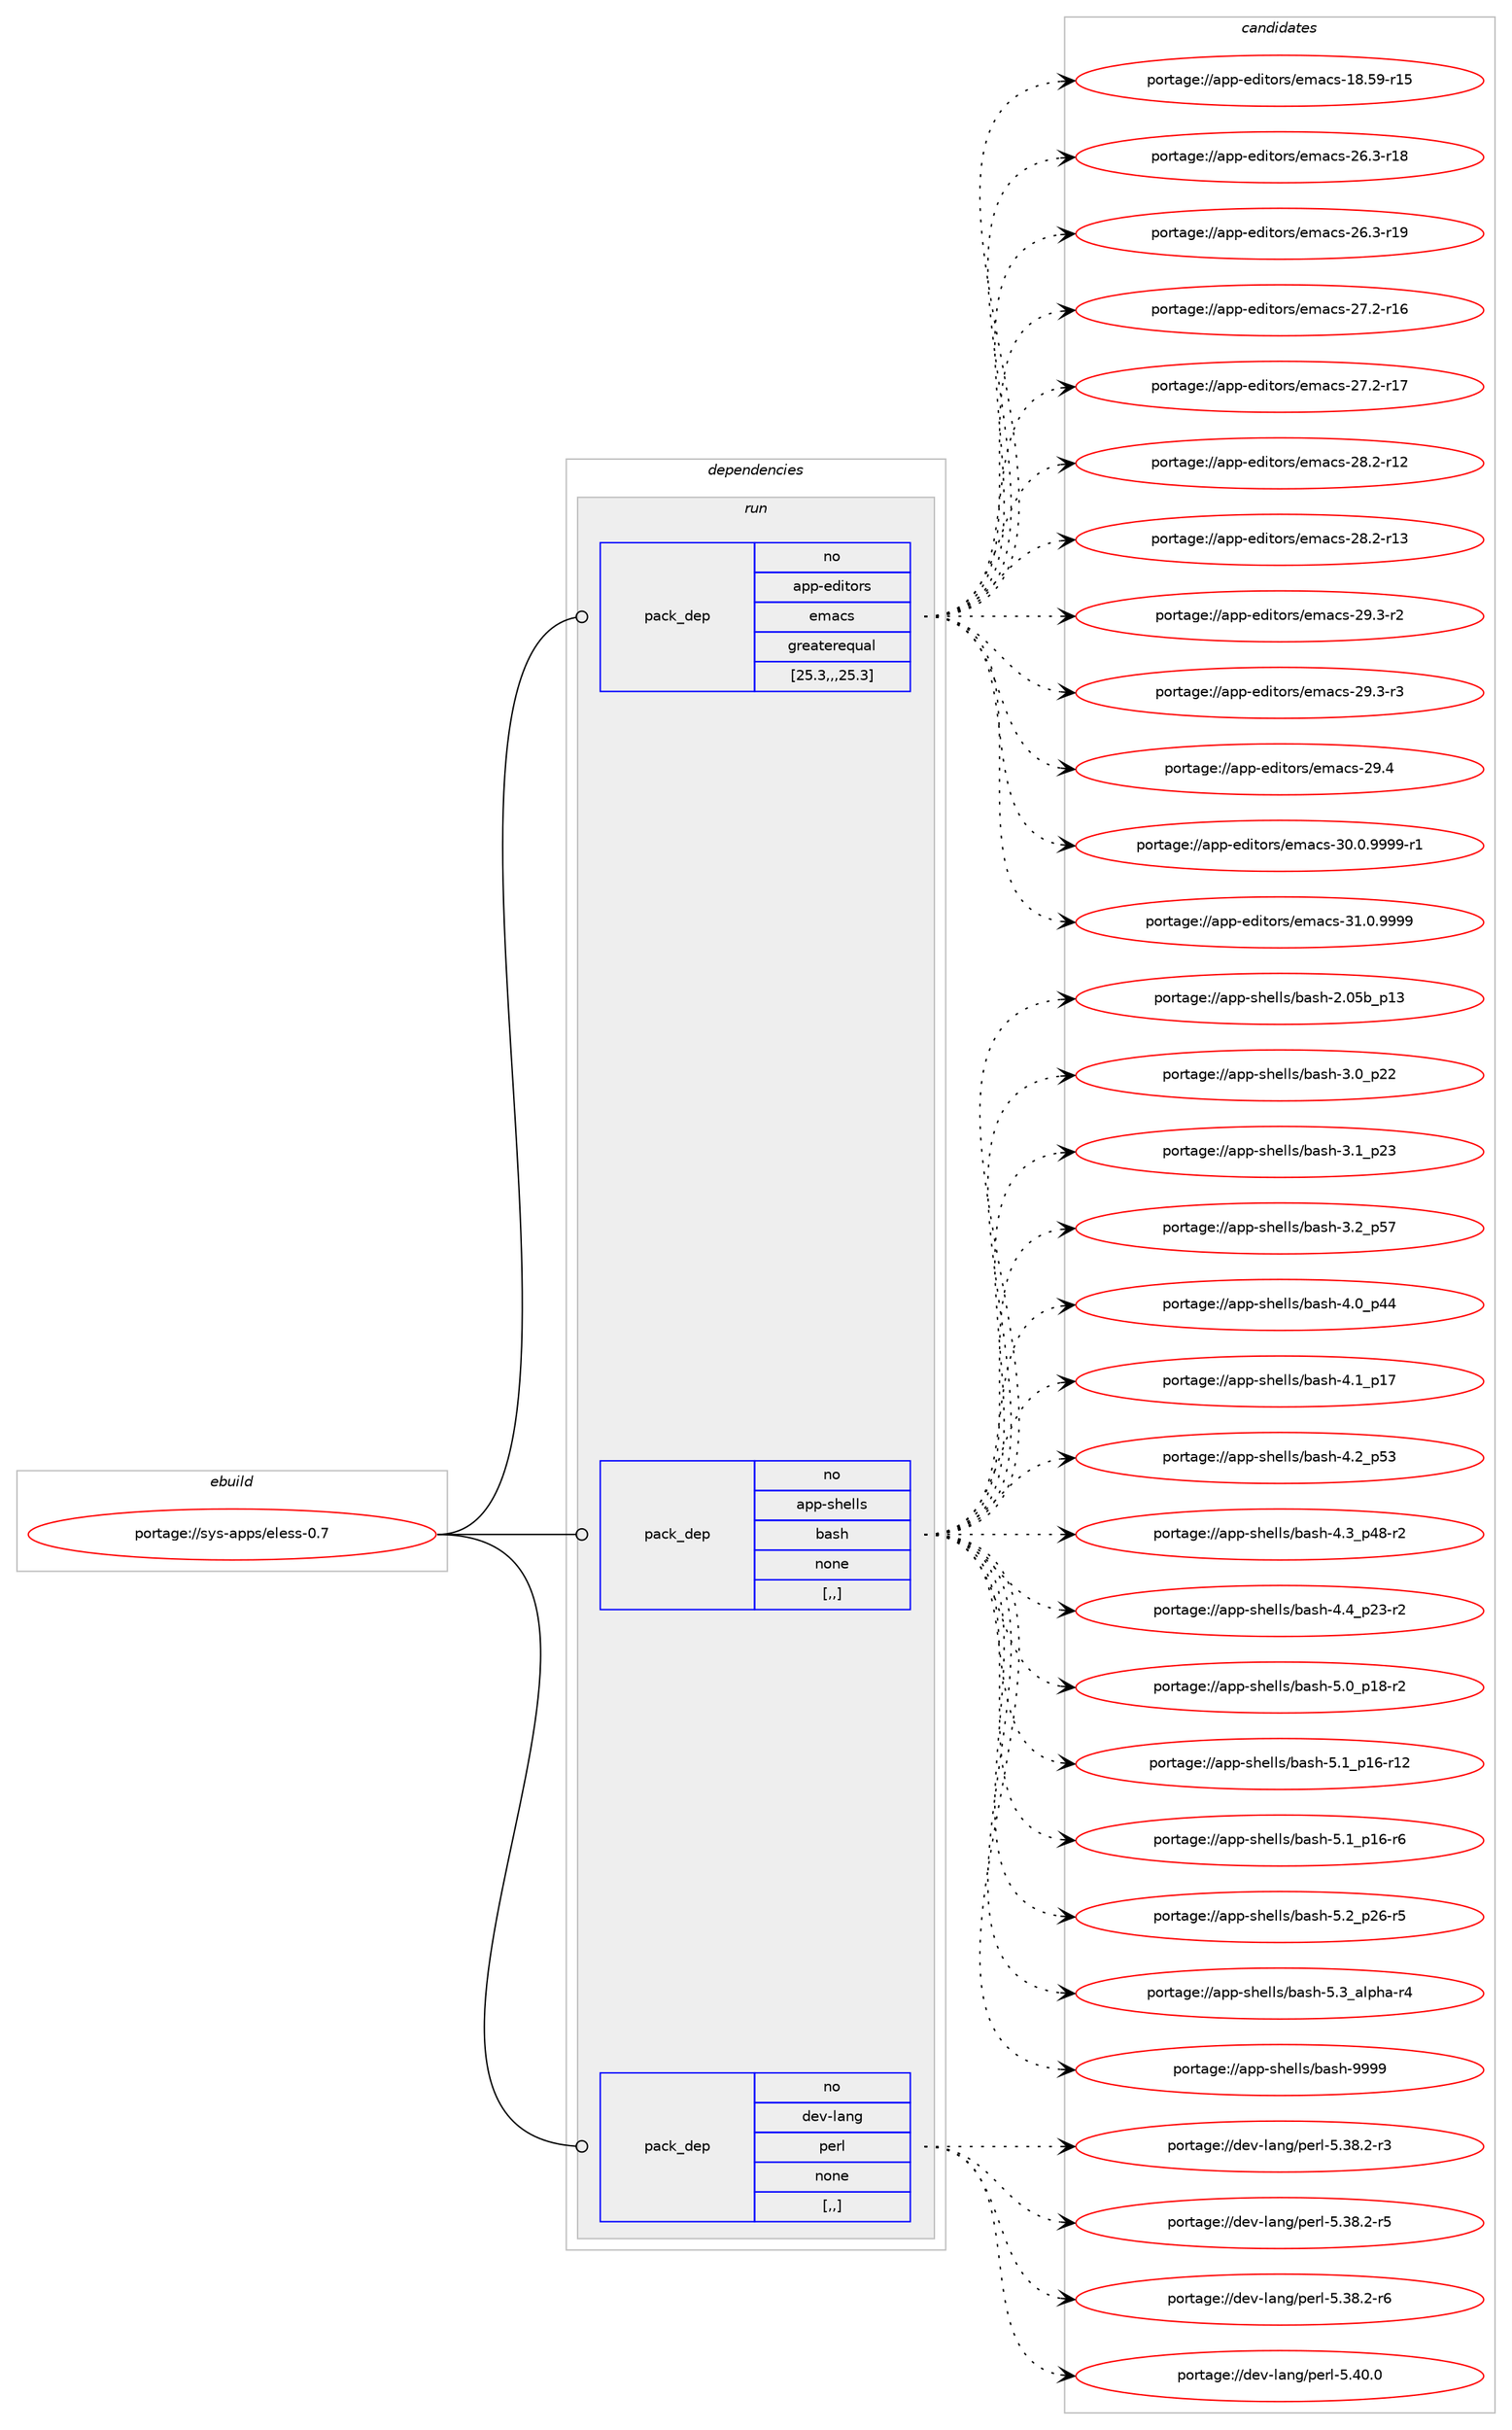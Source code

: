 digraph prolog {

# *************
# Graph options
# *************

newrank=true;
concentrate=true;
compound=true;
graph [rankdir=LR,fontname=Helvetica,fontsize=10,ranksep=1.5];#, ranksep=2.5, nodesep=0.2];
edge  [arrowhead=vee];
node  [fontname=Helvetica,fontsize=10];

# **********
# The ebuild
# **********

subgraph cluster_leftcol {
color=gray;
rank=same;
label=<<i>ebuild</i>>;
id [label="portage://sys-apps/eless-0.7", color=red, width=4, href="../sys-apps/eless-0.7.svg"];
}

# ****************
# The dependencies
# ****************

subgraph cluster_midcol {
color=gray;
label=<<i>dependencies</i>>;
subgraph cluster_compile {
fillcolor="#eeeeee";
style=filled;
label=<<i>compile</i>>;
}
subgraph cluster_compileandrun {
fillcolor="#eeeeee";
style=filled;
label=<<i>compile and run</i>>;
}
subgraph cluster_run {
fillcolor="#eeeeee";
style=filled;
label=<<i>run</i>>;
subgraph pack298674 {
dependency409495 [label=<<TABLE BORDER="0" CELLBORDER="1" CELLSPACING="0" CELLPADDING="4" WIDTH="220"><TR><TD ROWSPAN="6" CELLPADDING="30">pack_dep</TD></TR><TR><TD WIDTH="110">no</TD></TR><TR><TD>app-editors</TD></TR><TR><TD>emacs</TD></TR><TR><TD>greaterequal</TD></TR><TR><TD>[25.3,,,25.3]</TD></TR></TABLE>>, shape=none, color=blue];
}
id:e -> dependency409495:w [weight=20,style="solid",arrowhead="odot"];
subgraph pack298675 {
dependency409496 [label=<<TABLE BORDER="0" CELLBORDER="1" CELLSPACING="0" CELLPADDING="4" WIDTH="220"><TR><TD ROWSPAN="6" CELLPADDING="30">pack_dep</TD></TR><TR><TD WIDTH="110">no</TD></TR><TR><TD>app-shells</TD></TR><TR><TD>bash</TD></TR><TR><TD>none</TD></TR><TR><TD>[,,]</TD></TR></TABLE>>, shape=none, color=blue];
}
id:e -> dependency409496:w [weight=20,style="solid",arrowhead="odot"];
subgraph pack298676 {
dependency409497 [label=<<TABLE BORDER="0" CELLBORDER="1" CELLSPACING="0" CELLPADDING="4" WIDTH="220"><TR><TD ROWSPAN="6" CELLPADDING="30">pack_dep</TD></TR><TR><TD WIDTH="110">no</TD></TR><TR><TD>dev-lang</TD></TR><TR><TD>perl</TD></TR><TR><TD>none</TD></TR><TR><TD>[,,]</TD></TR></TABLE>>, shape=none, color=blue];
}
id:e -> dependency409497:w [weight=20,style="solid",arrowhead="odot"];
}
}

# **************
# The candidates
# **************

subgraph cluster_choices {
rank=same;
color=gray;
label=<<i>candidates</i>>;

subgraph choice298674 {
color=black;
nodesep=1;
choice9711211245101100105116111114115471011099799115454956465357451144953 [label="portage://app-editors/emacs-18.59-r15", color=red, width=4,href="../app-editors/emacs-18.59-r15.svg"];
choice97112112451011001051161111141154710110997991154550544651451144956 [label="portage://app-editors/emacs-26.3-r18", color=red, width=4,href="../app-editors/emacs-26.3-r18.svg"];
choice97112112451011001051161111141154710110997991154550544651451144957 [label="portage://app-editors/emacs-26.3-r19", color=red, width=4,href="../app-editors/emacs-26.3-r19.svg"];
choice97112112451011001051161111141154710110997991154550554650451144954 [label="portage://app-editors/emacs-27.2-r16", color=red, width=4,href="../app-editors/emacs-27.2-r16.svg"];
choice97112112451011001051161111141154710110997991154550554650451144955 [label="portage://app-editors/emacs-27.2-r17", color=red, width=4,href="../app-editors/emacs-27.2-r17.svg"];
choice97112112451011001051161111141154710110997991154550564650451144950 [label="portage://app-editors/emacs-28.2-r12", color=red, width=4,href="../app-editors/emacs-28.2-r12.svg"];
choice97112112451011001051161111141154710110997991154550564650451144951 [label="portage://app-editors/emacs-28.2-r13", color=red, width=4,href="../app-editors/emacs-28.2-r13.svg"];
choice971121124510110010511611111411547101109979911545505746514511450 [label="portage://app-editors/emacs-29.3-r2", color=red, width=4,href="../app-editors/emacs-29.3-r2.svg"];
choice971121124510110010511611111411547101109979911545505746514511451 [label="portage://app-editors/emacs-29.3-r3", color=red, width=4,href="../app-editors/emacs-29.3-r3.svg"];
choice97112112451011001051161111141154710110997991154550574652 [label="portage://app-editors/emacs-29.4", color=red, width=4,href="../app-editors/emacs-29.4.svg"];
choice9711211245101100105116111114115471011099799115455148464846575757574511449 [label="portage://app-editors/emacs-30.0.9999-r1", color=red, width=4,href="../app-editors/emacs-30.0.9999-r1.svg"];
choice971121124510110010511611111411547101109979911545514946484657575757 [label="portage://app-editors/emacs-31.0.9999", color=red, width=4,href="../app-editors/emacs-31.0.9999.svg"];
dependency409495:e -> choice9711211245101100105116111114115471011099799115454956465357451144953:w [style=dotted,weight="100"];
dependency409495:e -> choice97112112451011001051161111141154710110997991154550544651451144956:w [style=dotted,weight="100"];
dependency409495:e -> choice97112112451011001051161111141154710110997991154550544651451144957:w [style=dotted,weight="100"];
dependency409495:e -> choice97112112451011001051161111141154710110997991154550554650451144954:w [style=dotted,weight="100"];
dependency409495:e -> choice97112112451011001051161111141154710110997991154550554650451144955:w [style=dotted,weight="100"];
dependency409495:e -> choice97112112451011001051161111141154710110997991154550564650451144950:w [style=dotted,weight="100"];
dependency409495:e -> choice97112112451011001051161111141154710110997991154550564650451144951:w [style=dotted,weight="100"];
dependency409495:e -> choice971121124510110010511611111411547101109979911545505746514511450:w [style=dotted,weight="100"];
dependency409495:e -> choice971121124510110010511611111411547101109979911545505746514511451:w [style=dotted,weight="100"];
dependency409495:e -> choice97112112451011001051161111141154710110997991154550574652:w [style=dotted,weight="100"];
dependency409495:e -> choice9711211245101100105116111114115471011099799115455148464846575757574511449:w [style=dotted,weight="100"];
dependency409495:e -> choice971121124510110010511611111411547101109979911545514946484657575757:w [style=dotted,weight="100"];
}
subgraph choice298675 {
color=black;
nodesep=1;
choice9711211245115104101108108115479897115104455046485398951124951 [label="portage://app-shells/bash-2.05b_p13", color=red, width=4,href="../app-shells/bash-2.05b_p13.svg"];
choice971121124511510410110810811547989711510445514648951125050 [label="portage://app-shells/bash-3.0_p22", color=red, width=4,href="../app-shells/bash-3.0_p22.svg"];
choice971121124511510410110810811547989711510445514649951125051 [label="portage://app-shells/bash-3.1_p23", color=red, width=4,href="../app-shells/bash-3.1_p23.svg"];
choice971121124511510410110810811547989711510445514650951125355 [label="portage://app-shells/bash-3.2_p57", color=red, width=4,href="../app-shells/bash-3.2_p57.svg"];
choice971121124511510410110810811547989711510445524648951125252 [label="portage://app-shells/bash-4.0_p44", color=red, width=4,href="../app-shells/bash-4.0_p44.svg"];
choice971121124511510410110810811547989711510445524649951124955 [label="portage://app-shells/bash-4.1_p17", color=red, width=4,href="../app-shells/bash-4.1_p17.svg"];
choice971121124511510410110810811547989711510445524650951125351 [label="portage://app-shells/bash-4.2_p53", color=red, width=4,href="../app-shells/bash-4.2_p53.svg"];
choice9711211245115104101108108115479897115104455246519511252564511450 [label="portage://app-shells/bash-4.3_p48-r2", color=red, width=4,href="../app-shells/bash-4.3_p48-r2.svg"];
choice9711211245115104101108108115479897115104455246529511250514511450 [label="portage://app-shells/bash-4.4_p23-r2", color=red, width=4,href="../app-shells/bash-4.4_p23-r2.svg"];
choice9711211245115104101108108115479897115104455346489511249564511450 [label="portage://app-shells/bash-5.0_p18-r2", color=red, width=4,href="../app-shells/bash-5.0_p18-r2.svg"];
choice971121124511510410110810811547989711510445534649951124954451144950 [label="portage://app-shells/bash-5.1_p16-r12", color=red, width=4,href="../app-shells/bash-5.1_p16-r12.svg"];
choice9711211245115104101108108115479897115104455346499511249544511454 [label="portage://app-shells/bash-5.1_p16-r6", color=red, width=4,href="../app-shells/bash-5.1_p16-r6.svg"];
choice9711211245115104101108108115479897115104455346509511250544511453 [label="portage://app-shells/bash-5.2_p26-r5", color=red, width=4,href="../app-shells/bash-5.2_p26-r5.svg"];
choice9711211245115104101108108115479897115104455346519597108112104974511452 [label="portage://app-shells/bash-5.3_alpha-r4", color=red, width=4,href="../app-shells/bash-5.3_alpha-r4.svg"];
choice97112112451151041011081081154798971151044557575757 [label="portage://app-shells/bash-9999", color=red, width=4,href="../app-shells/bash-9999.svg"];
dependency409496:e -> choice9711211245115104101108108115479897115104455046485398951124951:w [style=dotted,weight="100"];
dependency409496:e -> choice971121124511510410110810811547989711510445514648951125050:w [style=dotted,weight="100"];
dependency409496:e -> choice971121124511510410110810811547989711510445514649951125051:w [style=dotted,weight="100"];
dependency409496:e -> choice971121124511510410110810811547989711510445514650951125355:w [style=dotted,weight="100"];
dependency409496:e -> choice971121124511510410110810811547989711510445524648951125252:w [style=dotted,weight="100"];
dependency409496:e -> choice971121124511510410110810811547989711510445524649951124955:w [style=dotted,weight="100"];
dependency409496:e -> choice971121124511510410110810811547989711510445524650951125351:w [style=dotted,weight="100"];
dependency409496:e -> choice9711211245115104101108108115479897115104455246519511252564511450:w [style=dotted,weight="100"];
dependency409496:e -> choice9711211245115104101108108115479897115104455246529511250514511450:w [style=dotted,weight="100"];
dependency409496:e -> choice9711211245115104101108108115479897115104455346489511249564511450:w [style=dotted,weight="100"];
dependency409496:e -> choice971121124511510410110810811547989711510445534649951124954451144950:w [style=dotted,weight="100"];
dependency409496:e -> choice9711211245115104101108108115479897115104455346499511249544511454:w [style=dotted,weight="100"];
dependency409496:e -> choice9711211245115104101108108115479897115104455346509511250544511453:w [style=dotted,weight="100"];
dependency409496:e -> choice9711211245115104101108108115479897115104455346519597108112104974511452:w [style=dotted,weight="100"];
dependency409496:e -> choice97112112451151041011081081154798971151044557575757:w [style=dotted,weight="100"];
}
subgraph choice298676 {
color=black;
nodesep=1;
choice100101118451089711010347112101114108455346515646504511451 [label="portage://dev-lang/perl-5.38.2-r3", color=red, width=4,href="../dev-lang/perl-5.38.2-r3.svg"];
choice100101118451089711010347112101114108455346515646504511453 [label="portage://dev-lang/perl-5.38.2-r5", color=red, width=4,href="../dev-lang/perl-5.38.2-r5.svg"];
choice100101118451089711010347112101114108455346515646504511454 [label="portage://dev-lang/perl-5.38.2-r6", color=red, width=4,href="../dev-lang/perl-5.38.2-r6.svg"];
choice10010111845108971101034711210111410845534652484648 [label="portage://dev-lang/perl-5.40.0", color=red, width=4,href="../dev-lang/perl-5.40.0.svg"];
dependency409497:e -> choice100101118451089711010347112101114108455346515646504511451:w [style=dotted,weight="100"];
dependency409497:e -> choice100101118451089711010347112101114108455346515646504511453:w [style=dotted,weight="100"];
dependency409497:e -> choice100101118451089711010347112101114108455346515646504511454:w [style=dotted,weight="100"];
dependency409497:e -> choice10010111845108971101034711210111410845534652484648:w [style=dotted,weight="100"];
}
}

}
